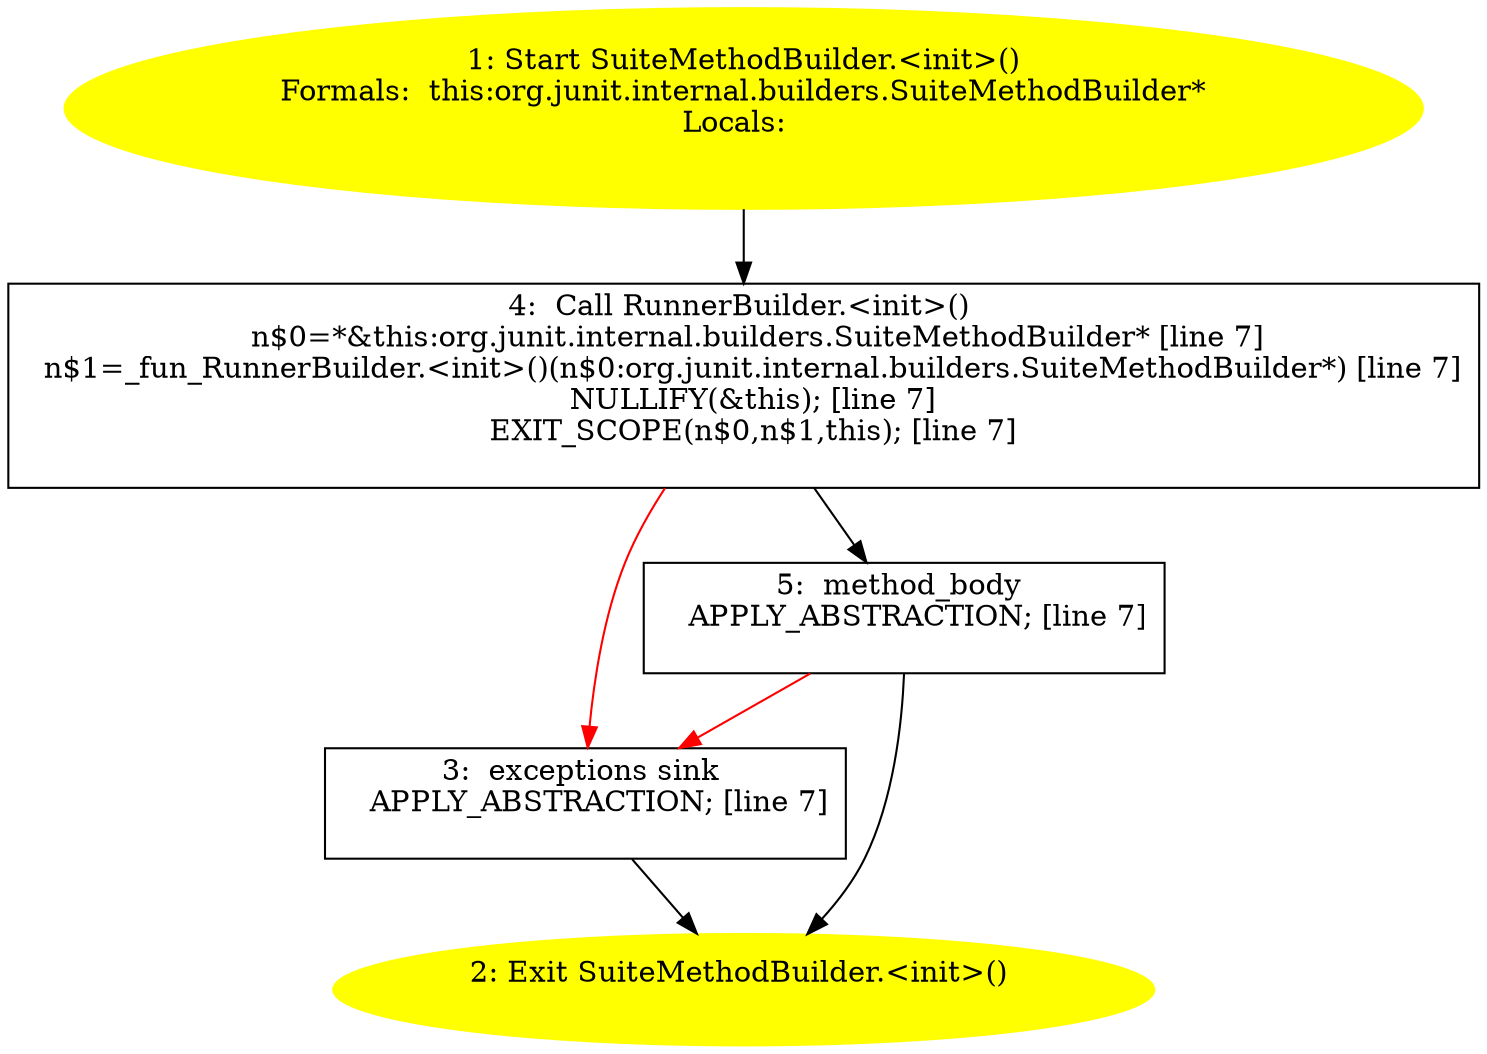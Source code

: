 /* @generated */
digraph cfg {
"org.junit.internal.builders.SuiteMethodBuilder.<init>().9ef16f2163bfc297d7fd9162778e89d2_1" [label="1: Start SuiteMethodBuilder.<init>()\nFormals:  this:org.junit.internal.builders.SuiteMethodBuilder*\nLocals:  \n  " color=yellow style=filled]
	

	 "org.junit.internal.builders.SuiteMethodBuilder.<init>().9ef16f2163bfc297d7fd9162778e89d2_1" -> "org.junit.internal.builders.SuiteMethodBuilder.<init>().9ef16f2163bfc297d7fd9162778e89d2_4" ;
"org.junit.internal.builders.SuiteMethodBuilder.<init>().9ef16f2163bfc297d7fd9162778e89d2_2" [label="2: Exit SuiteMethodBuilder.<init>() \n  " color=yellow style=filled]
	

"org.junit.internal.builders.SuiteMethodBuilder.<init>().9ef16f2163bfc297d7fd9162778e89d2_3" [label="3:  exceptions sink \n   APPLY_ABSTRACTION; [line 7]\n " shape="box"]
	

	 "org.junit.internal.builders.SuiteMethodBuilder.<init>().9ef16f2163bfc297d7fd9162778e89d2_3" -> "org.junit.internal.builders.SuiteMethodBuilder.<init>().9ef16f2163bfc297d7fd9162778e89d2_2" ;
"org.junit.internal.builders.SuiteMethodBuilder.<init>().9ef16f2163bfc297d7fd9162778e89d2_4" [label="4:  Call RunnerBuilder.<init>() \n   n$0=*&this:org.junit.internal.builders.SuiteMethodBuilder* [line 7]\n  n$1=_fun_RunnerBuilder.<init>()(n$0:org.junit.internal.builders.SuiteMethodBuilder*) [line 7]\n  NULLIFY(&this); [line 7]\n  EXIT_SCOPE(n$0,n$1,this); [line 7]\n " shape="box"]
	

	 "org.junit.internal.builders.SuiteMethodBuilder.<init>().9ef16f2163bfc297d7fd9162778e89d2_4" -> "org.junit.internal.builders.SuiteMethodBuilder.<init>().9ef16f2163bfc297d7fd9162778e89d2_5" ;
	 "org.junit.internal.builders.SuiteMethodBuilder.<init>().9ef16f2163bfc297d7fd9162778e89d2_4" -> "org.junit.internal.builders.SuiteMethodBuilder.<init>().9ef16f2163bfc297d7fd9162778e89d2_3" [color="red" ];
"org.junit.internal.builders.SuiteMethodBuilder.<init>().9ef16f2163bfc297d7fd9162778e89d2_5" [label="5:  method_body \n   APPLY_ABSTRACTION; [line 7]\n " shape="box"]
	

	 "org.junit.internal.builders.SuiteMethodBuilder.<init>().9ef16f2163bfc297d7fd9162778e89d2_5" -> "org.junit.internal.builders.SuiteMethodBuilder.<init>().9ef16f2163bfc297d7fd9162778e89d2_2" ;
	 "org.junit.internal.builders.SuiteMethodBuilder.<init>().9ef16f2163bfc297d7fd9162778e89d2_5" -> "org.junit.internal.builders.SuiteMethodBuilder.<init>().9ef16f2163bfc297d7fd9162778e89d2_3" [color="red" ];
}
